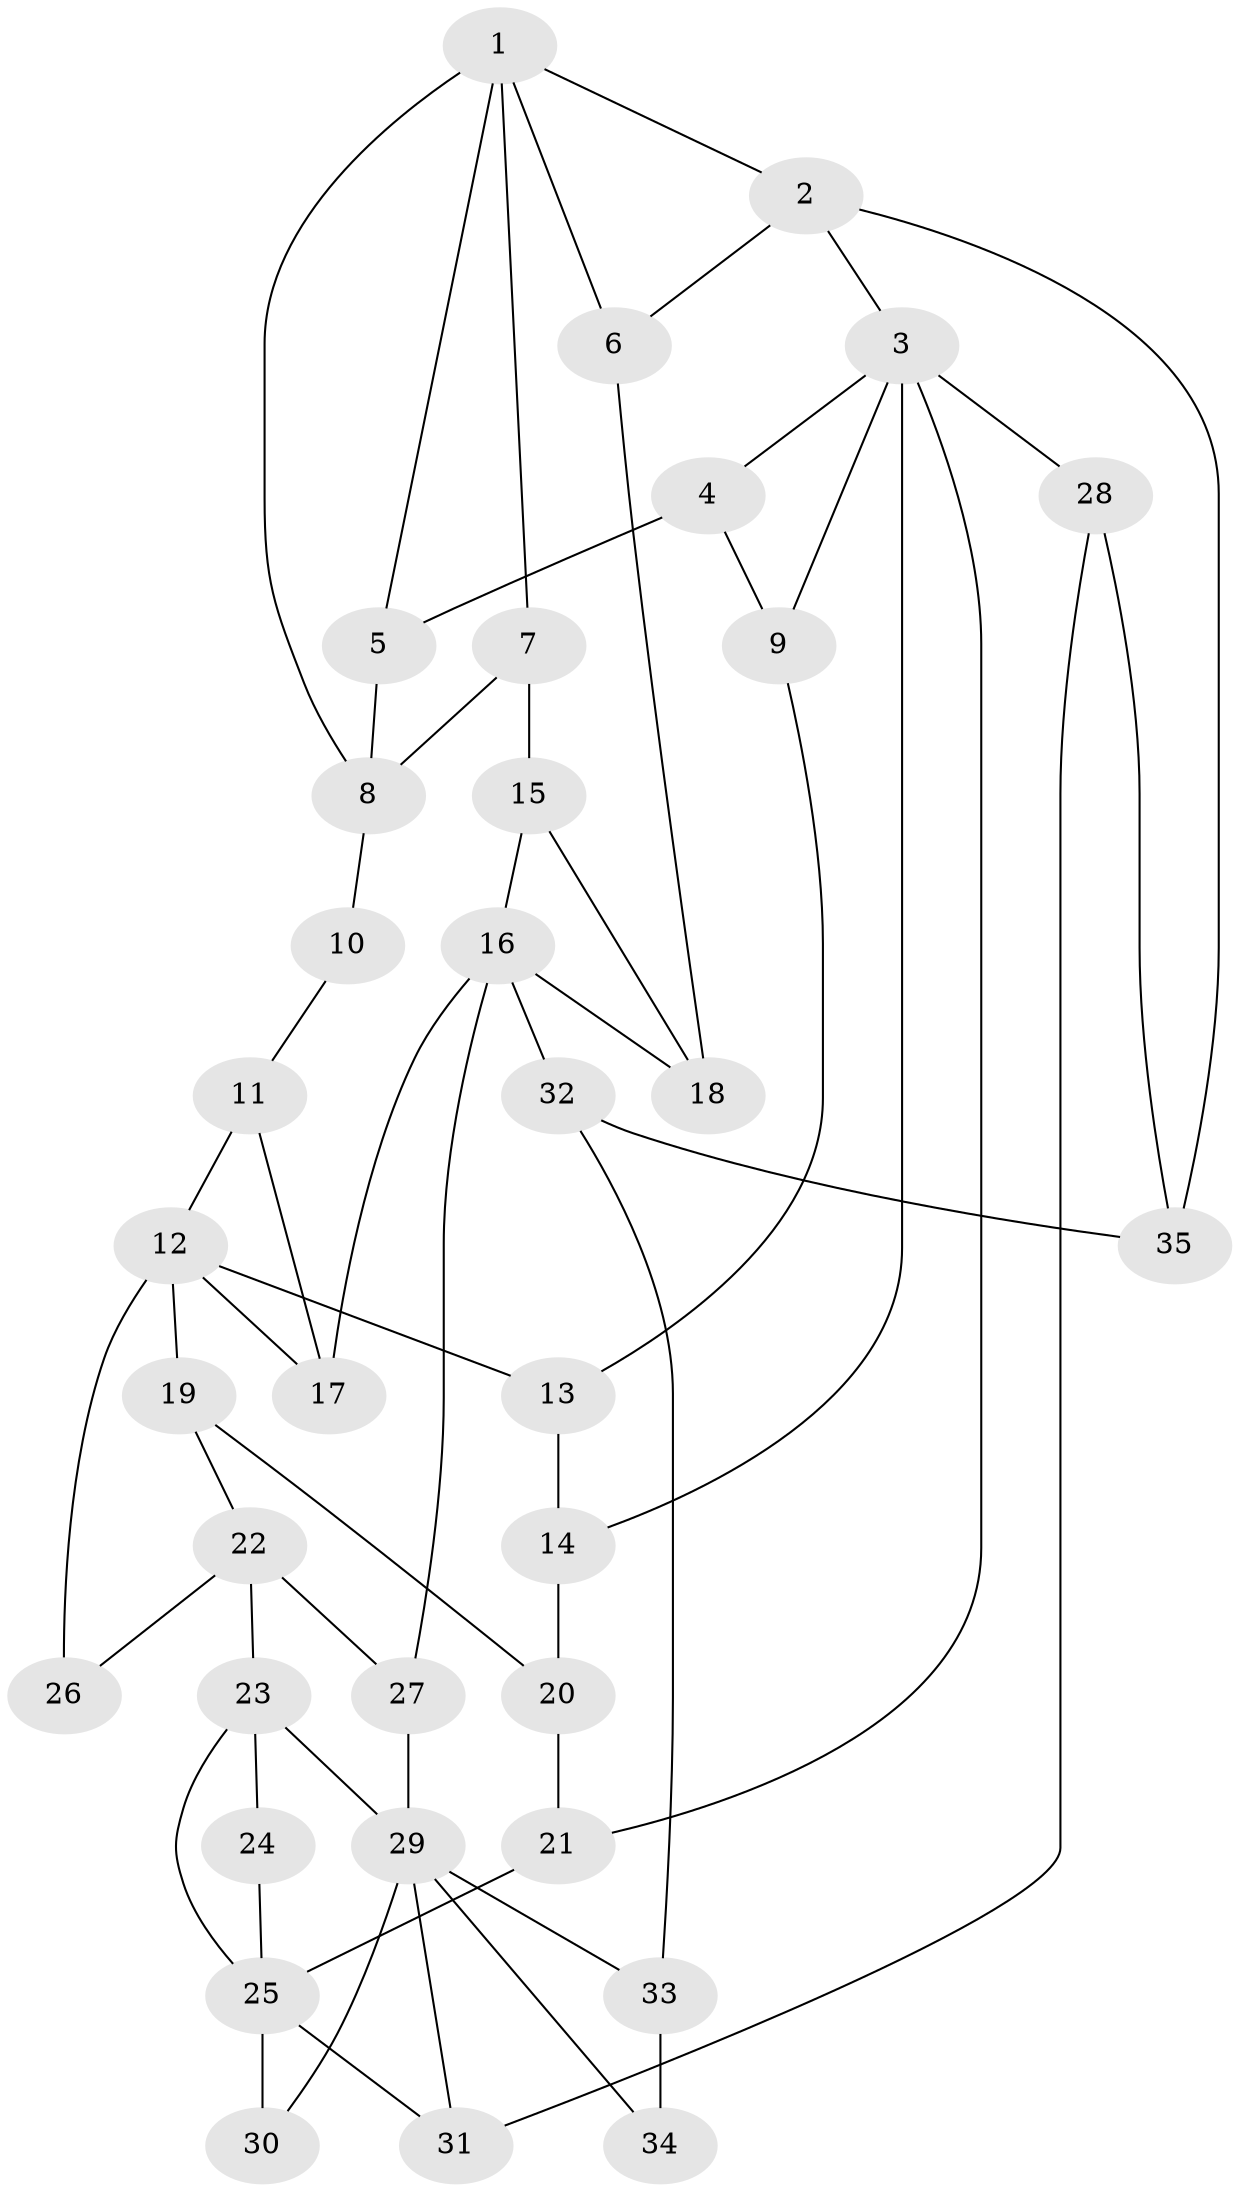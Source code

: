 // original degree distribution, {3: 0.02857142857142857, 6: 0.21428571428571427, 5: 0.5142857142857142, 4: 0.24285714285714285}
// Generated by graph-tools (version 1.1) at 2025/38/03/09/25 02:38:29]
// undirected, 35 vertices, 59 edges
graph export_dot {
graph [start="1"]
  node [color=gray90,style=filled];
  1;
  2;
  3;
  4;
  5;
  6;
  7;
  8;
  9;
  10;
  11;
  12;
  13;
  14;
  15;
  16;
  17;
  18;
  19;
  20;
  21;
  22;
  23;
  24;
  25;
  26;
  27;
  28;
  29;
  30;
  31;
  32;
  33;
  34;
  35;
  1 -- 2 [weight=1.0];
  1 -- 5 [weight=1.0];
  1 -- 6 [weight=1.0];
  1 -- 7 [weight=1.0];
  1 -- 8 [weight=1.0];
  2 -- 3 [weight=1.0];
  2 -- 6 [weight=1.0];
  2 -- 35 [weight=1.0];
  3 -- 4 [weight=1.0];
  3 -- 9 [weight=1.0];
  3 -- 14 [weight=1.0];
  3 -- 21 [weight=1.0];
  3 -- 28 [weight=2.0];
  4 -- 5 [weight=1.0];
  4 -- 9 [weight=2.0];
  5 -- 8 [weight=1.0];
  6 -- 18 [weight=1.0];
  7 -- 8 [weight=2.0];
  7 -- 15 [weight=1.0];
  8 -- 10 [weight=2.0];
  9 -- 13 [weight=1.0];
  10 -- 11 [weight=1.0];
  11 -- 12 [weight=1.0];
  11 -- 17 [weight=1.0];
  12 -- 13 [weight=1.0];
  12 -- 17 [weight=1.0];
  12 -- 19 [weight=1.0];
  12 -- 26 [weight=2.0];
  13 -- 14 [weight=1.0];
  14 -- 20 [weight=1.0];
  15 -- 16 [weight=1.0];
  15 -- 18 [weight=1.0];
  16 -- 17 [weight=1.0];
  16 -- 18 [weight=1.0];
  16 -- 27 [weight=1.0];
  16 -- 32 [weight=2.0];
  19 -- 20 [weight=1.0];
  19 -- 22 [weight=1.0];
  20 -- 21 [weight=1.0];
  21 -- 25 [weight=1.0];
  22 -- 23 [weight=2.0];
  22 -- 26 [weight=1.0];
  22 -- 27 [weight=1.0];
  23 -- 24 [weight=2.0];
  23 -- 25 [weight=1.0];
  23 -- 29 [weight=1.0];
  24 -- 25 [weight=1.0];
  25 -- 30 [weight=2.0];
  25 -- 31 [weight=1.0];
  27 -- 29 [weight=1.0];
  28 -- 31 [weight=1.0];
  28 -- 35 [weight=1.0];
  29 -- 30 [weight=1.0];
  29 -- 31 [weight=1.0];
  29 -- 33 [weight=1.0];
  29 -- 34 [weight=1.0];
  32 -- 33 [weight=2.0];
  32 -- 35 [weight=2.0];
  33 -- 34 [weight=2.0];
}
